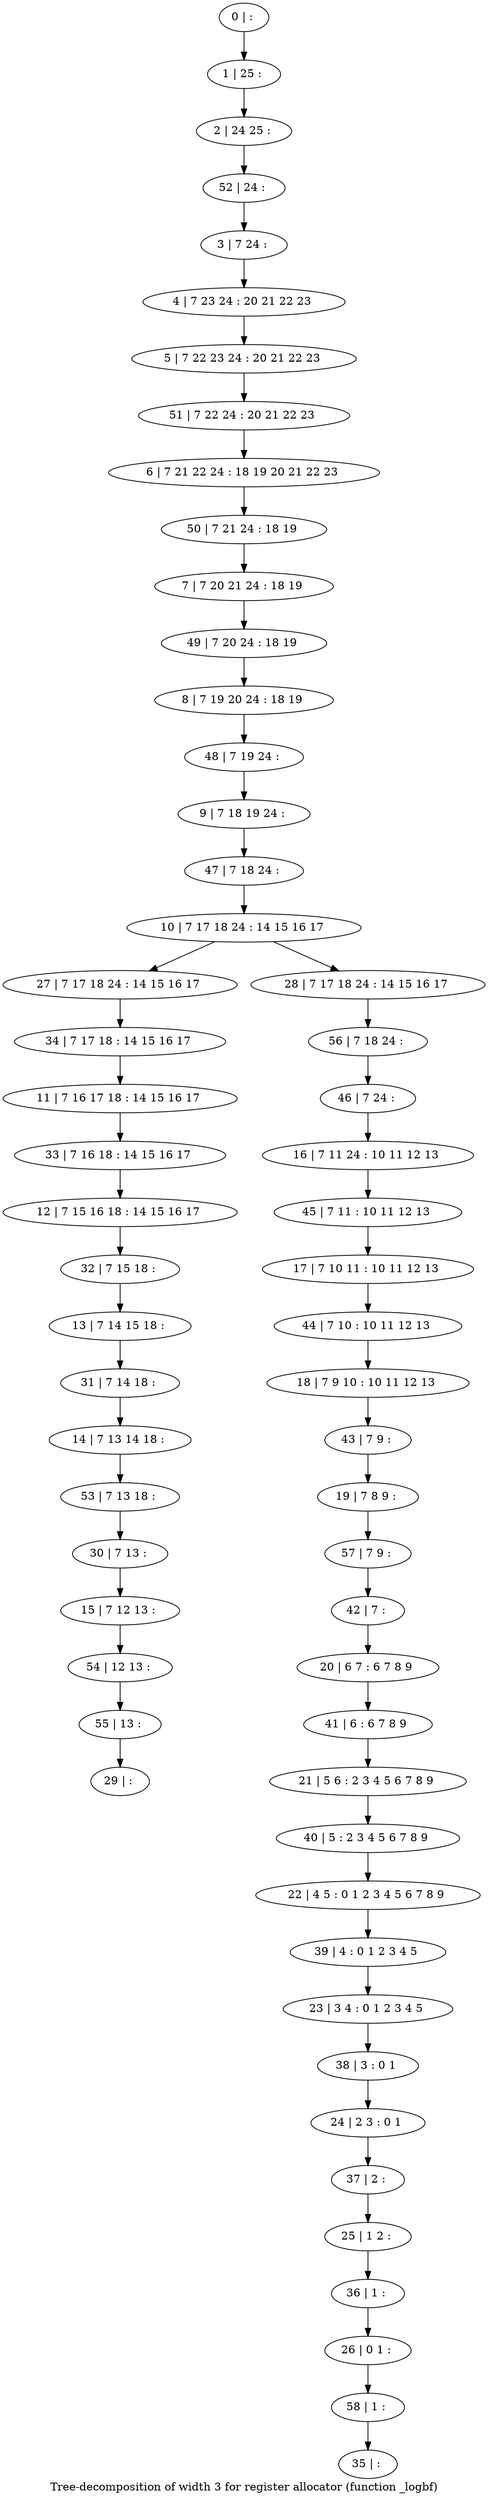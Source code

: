 digraph G {
graph [label="Tree-decomposition of width 3 for register allocator (function _logbf)"]
0[label="0 | : "];
1[label="1 | 25 : "];
2[label="2 | 24 25 : "];
3[label="3 | 7 24 : "];
4[label="4 | 7 23 24 : 20 21 22 23 "];
5[label="5 | 7 22 23 24 : 20 21 22 23 "];
6[label="6 | 7 21 22 24 : 18 19 20 21 22 23 "];
7[label="7 | 7 20 21 24 : 18 19 "];
8[label="8 | 7 19 20 24 : 18 19 "];
9[label="9 | 7 18 19 24 : "];
10[label="10 | 7 17 18 24 : 14 15 16 17 "];
11[label="11 | 7 16 17 18 : 14 15 16 17 "];
12[label="12 | 7 15 16 18 : 14 15 16 17 "];
13[label="13 | 7 14 15 18 : "];
14[label="14 | 7 13 14 18 : "];
15[label="15 | 7 12 13 : "];
16[label="16 | 7 11 24 : 10 11 12 13 "];
17[label="17 | 7 10 11 : 10 11 12 13 "];
18[label="18 | 7 9 10 : 10 11 12 13 "];
19[label="19 | 7 8 9 : "];
20[label="20 | 6 7 : 6 7 8 9 "];
21[label="21 | 5 6 : 2 3 4 5 6 7 8 9 "];
22[label="22 | 4 5 : 0 1 2 3 4 5 6 7 8 9 "];
23[label="23 | 3 4 : 0 1 2 3 4 5 "];
24[label="24 | 2 3 : 0 1 "];
25[label="25 | 1 2 : "];
26[label="26 | 0 1 : "];
27[label="27 | 7 17 18 24 : 14 15 16 17 "];
28[label="28 | 7 17 18 24 : 14 15 16 17 "];
29[label="29 | : "];
30[label="30 | 7 13 : "];
31[label="31 | 7 14 18 : "];
32[label="32 | 7 15 18 : "];
33[label="33 | 7 16 18 : 14 15 16 17 "];
34[label="34 | 7 17 18 : 14 15 16 17 "];
35[label="35 | : "];
36[label="36 | 1 : "];
37[label="37 | 2 : "];
38[label="38 | 3 : 0 1 "];
39[label="39 | 4 : 0 1 2 3 4 5 "];
40[label="40 | 5 : 2 3 4 5 6 7 8 9 "];
41[label="41 | 6 : 6 7 8 9 "];
42[label="42 | 7 : "];
43[label="43 | 7 9 : "];
44[label="44 | 7 10 : 10 11 12 13 "];
45[label="45 | 7 11 : 10 11 12 13 "];
46[label="46 | 7 24 : "];
47[label="47 | 7 18 24 : "];
48[label="48 | 7 19 24 : "];
49[label="49 | 7 20 24 : 18 19 "];
50[label="50 | 7 21 24 : 18 19 "];
51[label="51 | 7 22 24 : 20 21 22 23 "];
52[label="52 | 24 : "];
53[label="53 | 7 13 18 : "];
54[label="54 | 12 13 : "];
55[label="55 | 13 : "];
56[label="56 | 7 18 24 : "];
57[label="57 | 7 9 : "];
58[label="58 | 1 : "];
0->1 ;
1->2 ;
3->4 ;
4->5 ;
10->27 ;
10->28 ;
30->15 ;
31->14 ;
13->31 ;
32->13 ;
12->32 ;
33->12 ;
11->33 ;
34->11 ;
27->34 ;
36->26 ;
25->36 ;
37->25 ;
24->37 ;
38->24 ;
23->38 ;
39->23 ;
22->39 ;
40->22 ;
21->40 ;
41->21 ;
20->41 ;
42->20 ;
43->19 ;
18->43 ;
44->18 ;
17->44 ;
45->17 ;
16->45 ;
46->16 ;
47->10 ;
9->47 ;
48->9 ;
8->48 ;
49->8 ;
7->49 ;
50->7 ;
6->50 ;
51->6 ;
5->51 ;
52->3 ;
2->52 ;
53->30 ;
14->53 ;
15->54 ;
55->29 ;
54->55 ;
56->46 ;
28->56 ;
57->42 ;
19->57 ;
58->35 ;
26->58 ;
}
